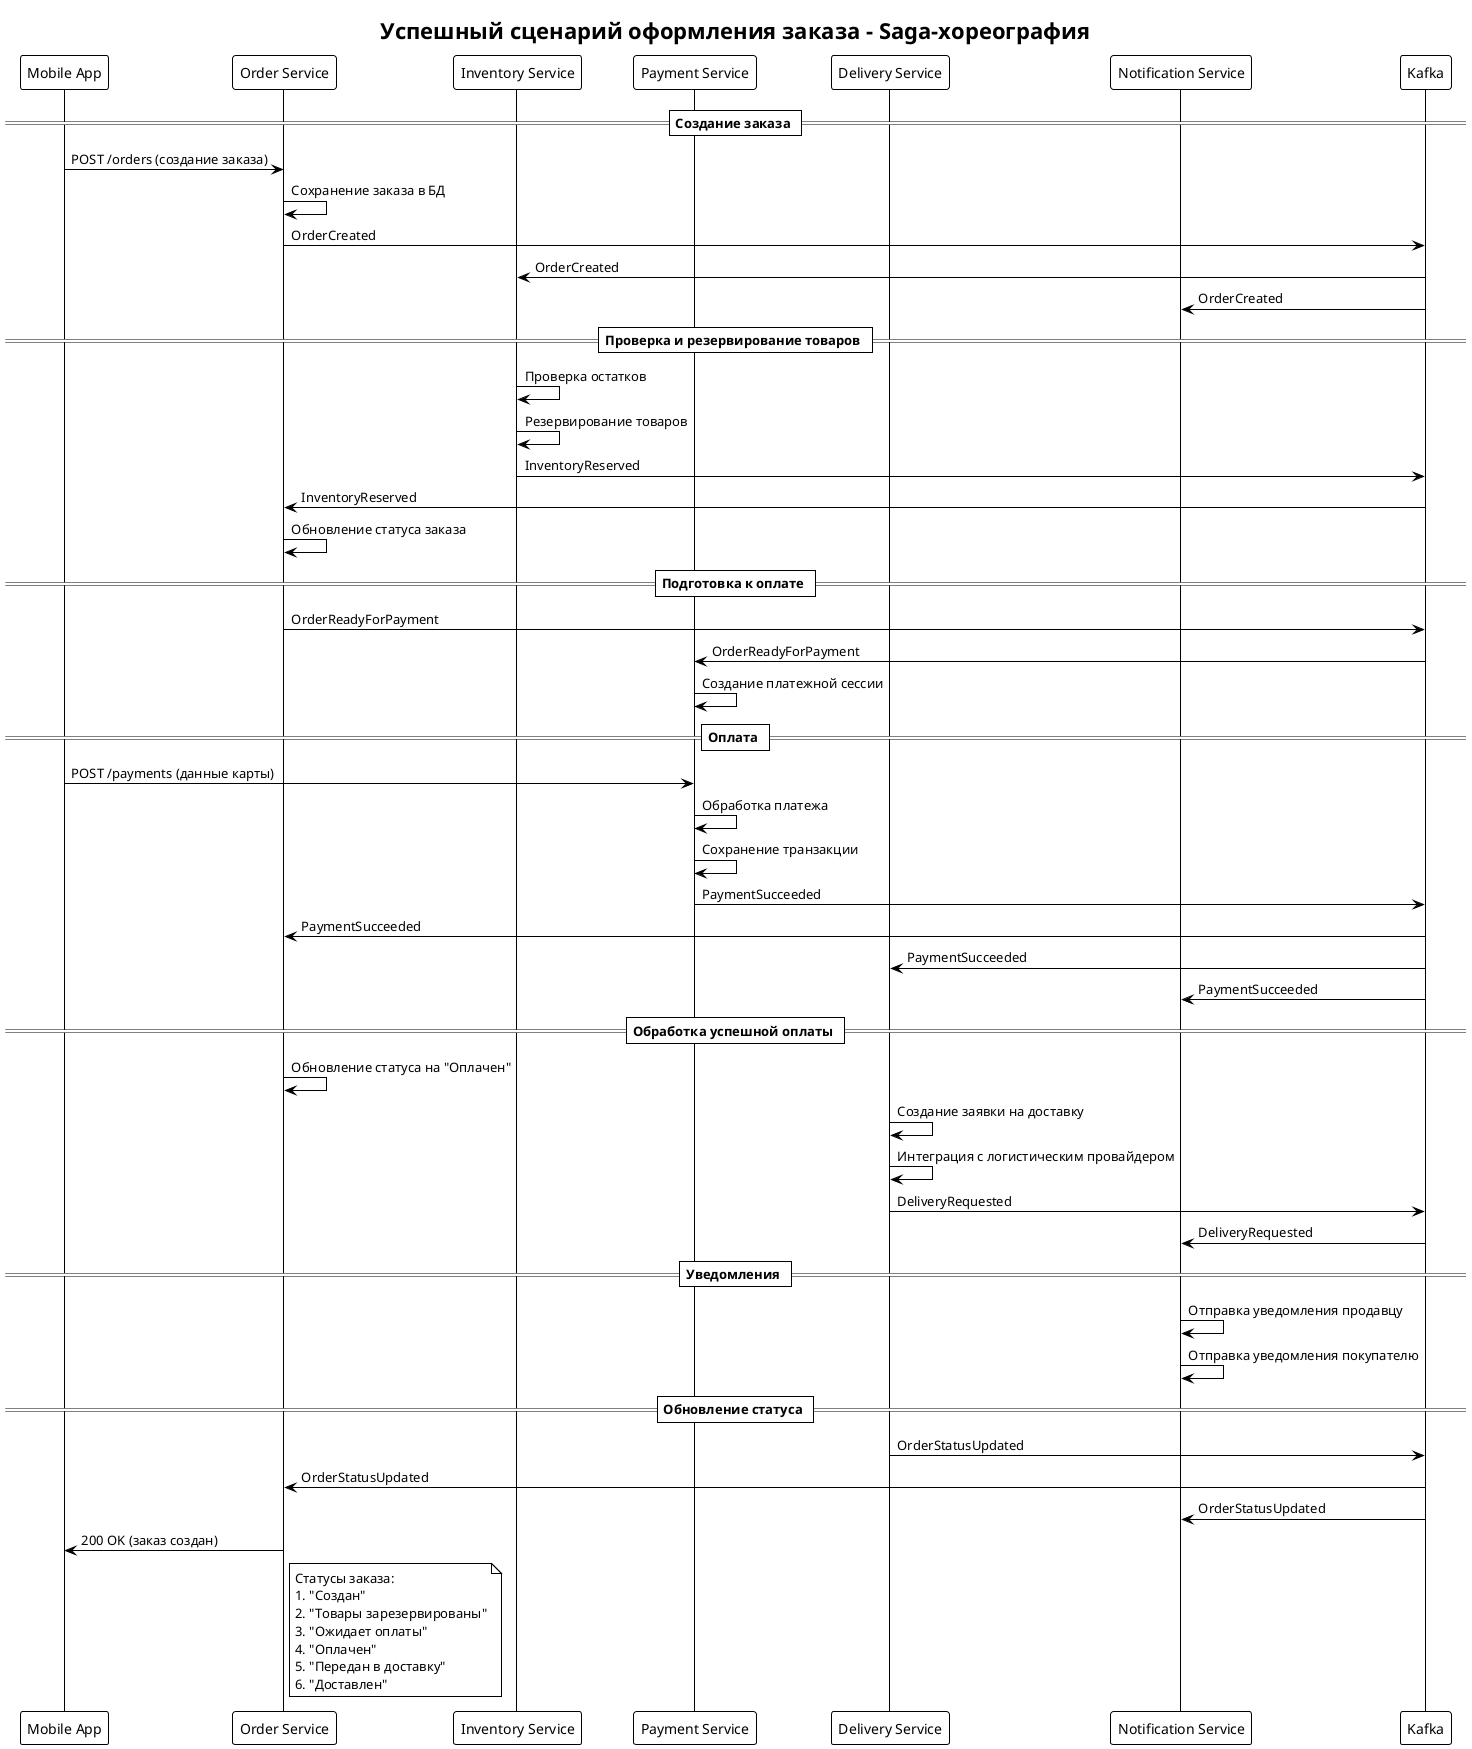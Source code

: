 @startuml Successful Order Saga
!theme plain
title Успешный сценарий оформления заказа - Saga-хореография

participant "Mobile App" as MA
participant "Order Service" as OS
participant "Inventory Service" as IS
participant "Payment Service" as PS
participant "Delivery Service" as DS
participant "Notification Service" as NS
participant "Kafka" as K

== Создание заказа ==
MA -> OS: POST /orders (создание заказа)
OS -> OS: Сохранение заказа в БД
OS -> K: OrderCreated
K -> IS: OrderCreated
K -> NS: OrderCreated

== Проверка и резервирование товаров ==
IS -> IS: Проверка остатков
IS -> IS: Резервирование товаров
IS -> K: InventoryReserved
K -> OS: InventoryReserved
OS -> OS: Обновление статуса заказа

== Подготовка к оплате ==
OS -> K: OrderReadyForPayment
K -> PS: OrderReadyForPayment
PS -> PS: Создание платежной сессии

== Оплата ==
MA -> PS: POST /payments (данные карты)
PS -> PS: Обработка платежа
PS -> PS: Сохранение транзакции
PS -> K: PaymentSucceeded
K -> OS: PaymentSucceeded
K -> DS: PaymentSucceeded
K -> NS: PaymentSucceeded

== Обработка успешной оплаты ==
OS -> OS: Обновление статуса на "Оплачен"
DS -> DS: Создание заявки на доставку
DS -> DS: Интеграция с логистическим провайдером
DS -> K: DeliveryRequested
K -> NS: DeliveryRequested

== Уведомления ==
NS -> NS: Отправка уведомления продавцу
NS -> NS: Отправка уведомления покупателю

== Обновление статуса ==
DS -> K: OrderStatusUpdated
K -> OS: OrderStatusUpdated
K -> NS: OrderStatusUpdated

OS -> MA: 200 OK (заказ создан)

note right of OS
  Статусы заказа:
  1. "Создан"
  2. "Товары зарезервированы"
  3. "Ожидает оплаты"
  4. "Оплачен"
  5. "Передан в доставку"
  6. "Доставлен"
end note

@enduml
